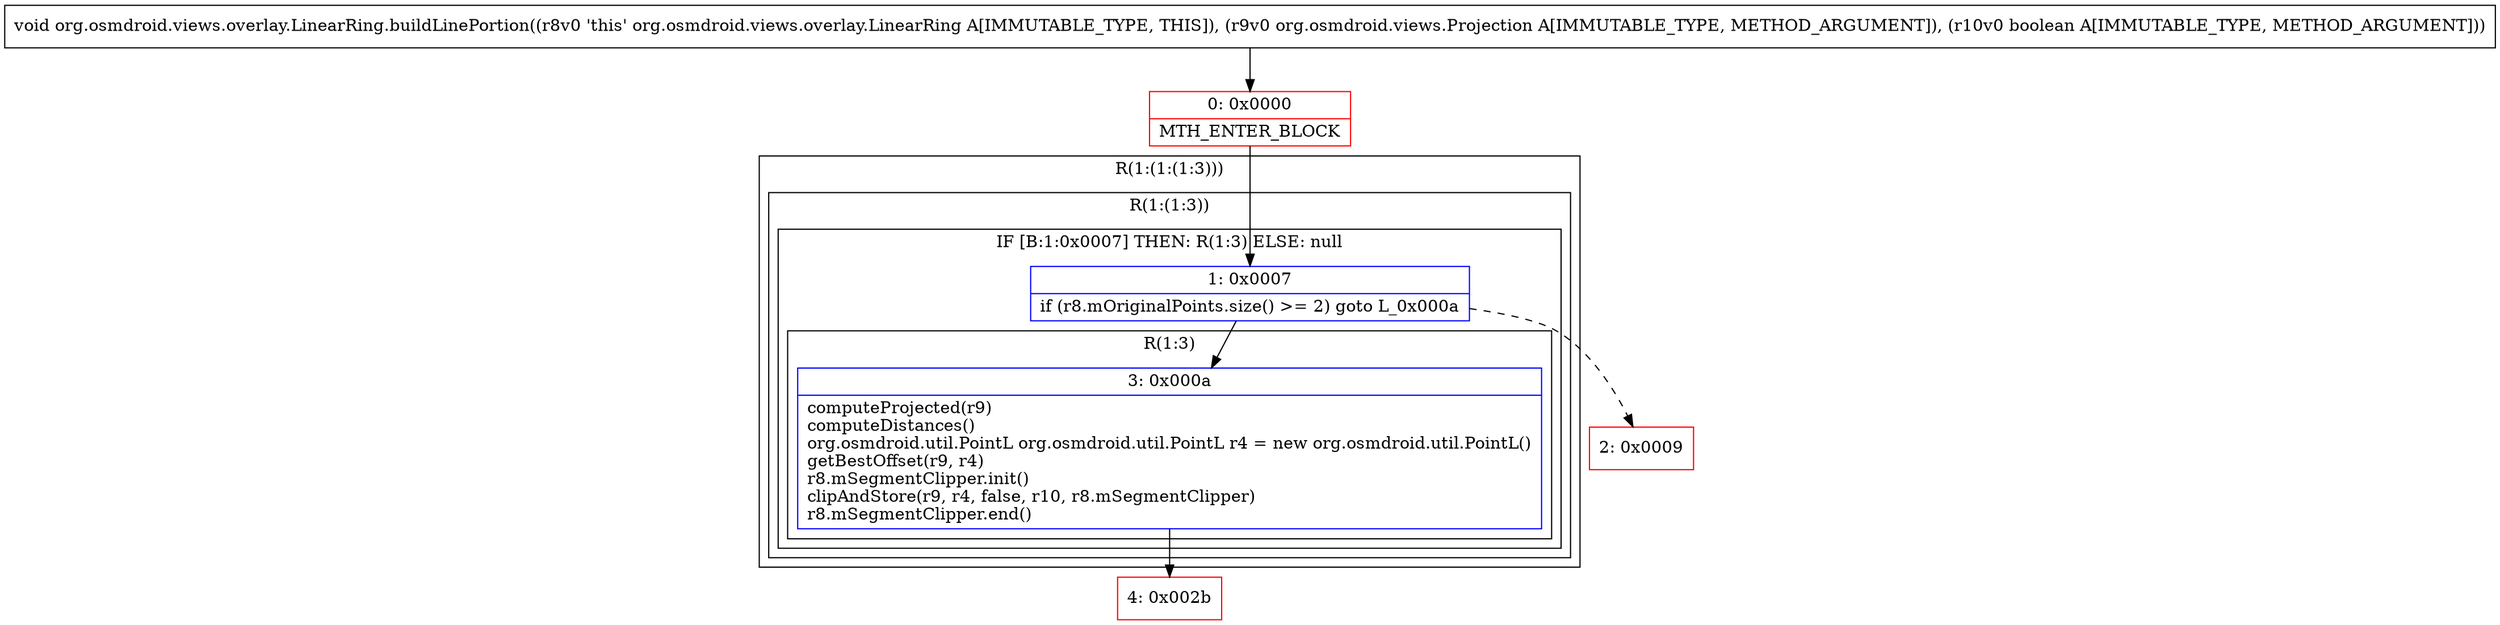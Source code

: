 digraph "CFG fororg.osmdroid.views.overlay.LinearRing.buildLinePortion(Lorg\/osmdroid\/views\/Projection;Z)V" {
subgraph cluster_Region_847350719 {
label = "R(1:(1:(1:3)))";
node [shape=record,color=blue];
subgraph cluster_Region_338287407 {
label = "R(1:(1:3))";
node [shape=record,color=blue];
subgraph cluster_IfRegion_519655516 {
label = "IF [B:1:0x0007] THEN: R(1:3) ELSE: null";
node [shape=record,color=blue];
Node_1 [shape=record,label="{1\:\ 0x0007|if (r8.mOriginalPoints.size() \>= 2) goto L_0x000a\l}"];
subgraph cluster_Region_1139743761 {
label = "R(1:3)";
node [shape=record,color=blue];
Node_3 [shape=record,label="{3\:\ 0x000a|computeProjected(r9)\lcomputeDistances()\lorg.osmdroid.util.PointL org.osmdroid.util.PointL r4 = new org.osmdroid.util.PointL()\lgetBestOffset(r9, r4)\lr8.mSegmentClipper.init()\lclipAndStore(r9, r4, false, r10, r8.mSegmentClipper)\lr8.mSegmentClipper.end()\l}"];
}
}
}
}
Node_0 [shape=record,color=red,label="{0\:\ 0x0000|MTH_ENTER_BLOCK\l}"];
Node_2 [shape=record,color=red,label="{2\:\ 0x0009}"];
Node_4 [shape=record,color=red,label="{4\:\ 0x002b}"];
MethodNode[shape=record,label="{void org.osmdroid.views.overlay.LinearRing.buildLinePortion((r8v0 'this' org.osmdroid.views.overlay.LinearRing A[IMMUTABLE_TYPE, THIS]), (r9v0 org.osmdroid.views.Projection A[IMMUTABLE_TYPE, METHOD_ARGUMENT]), (r10v0 boolean A[IMMUTABLE_TYPE, METHOD_ARGUMENT])) }"];
MethodNode -> Node_0;
Node_1 -> Node_2[style=dashed];
Node_1 -> Node_3;
Node_3 -> Node_4;
Node_0 -> Node_1;
}

